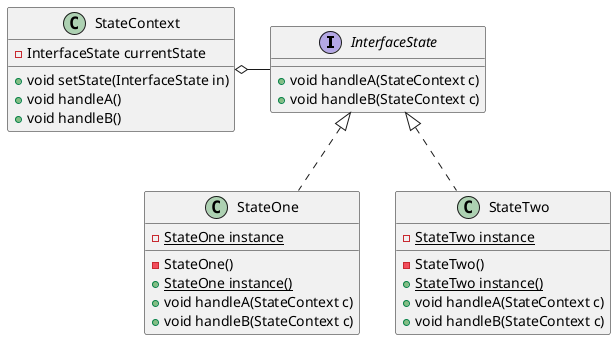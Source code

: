 @startuml state

interface InterfaceState {
    + void handleA(StateContext c)
    + void handleB(StateContext c)
}

class StateOne {
    -{static} StateOne instance
    - StateOne()
    +{static} StateOne instance()
    + void handleA(StateContext c)
    + void handleB(StateContext c)
}

class StateTwo {
     -{static} StateTwo instance
    - StateTwo()
    +{static} StateTwo instance()
    + void handleA(StateContext c)
    + void handleB(StateContext c)
}

class StateContext {
    - InterfaceState currentState
    + void setState(InterfaceState in)
    + void handleA()
    + void handleB()
}

InterfaceState <|.. StateOne
InterfaceState <|.. StateTwo
StateContext o- InterfaceState

@enduml
